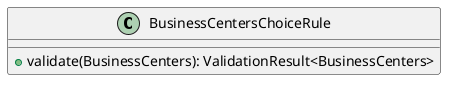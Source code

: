 @startuml

    class BusinessCentersChoiceRule [[BusinessCentersChoiceRule.html]] {
        +validate(BusinessCenters): ValidationResult<BusinessCenters>
    }

@enduml
